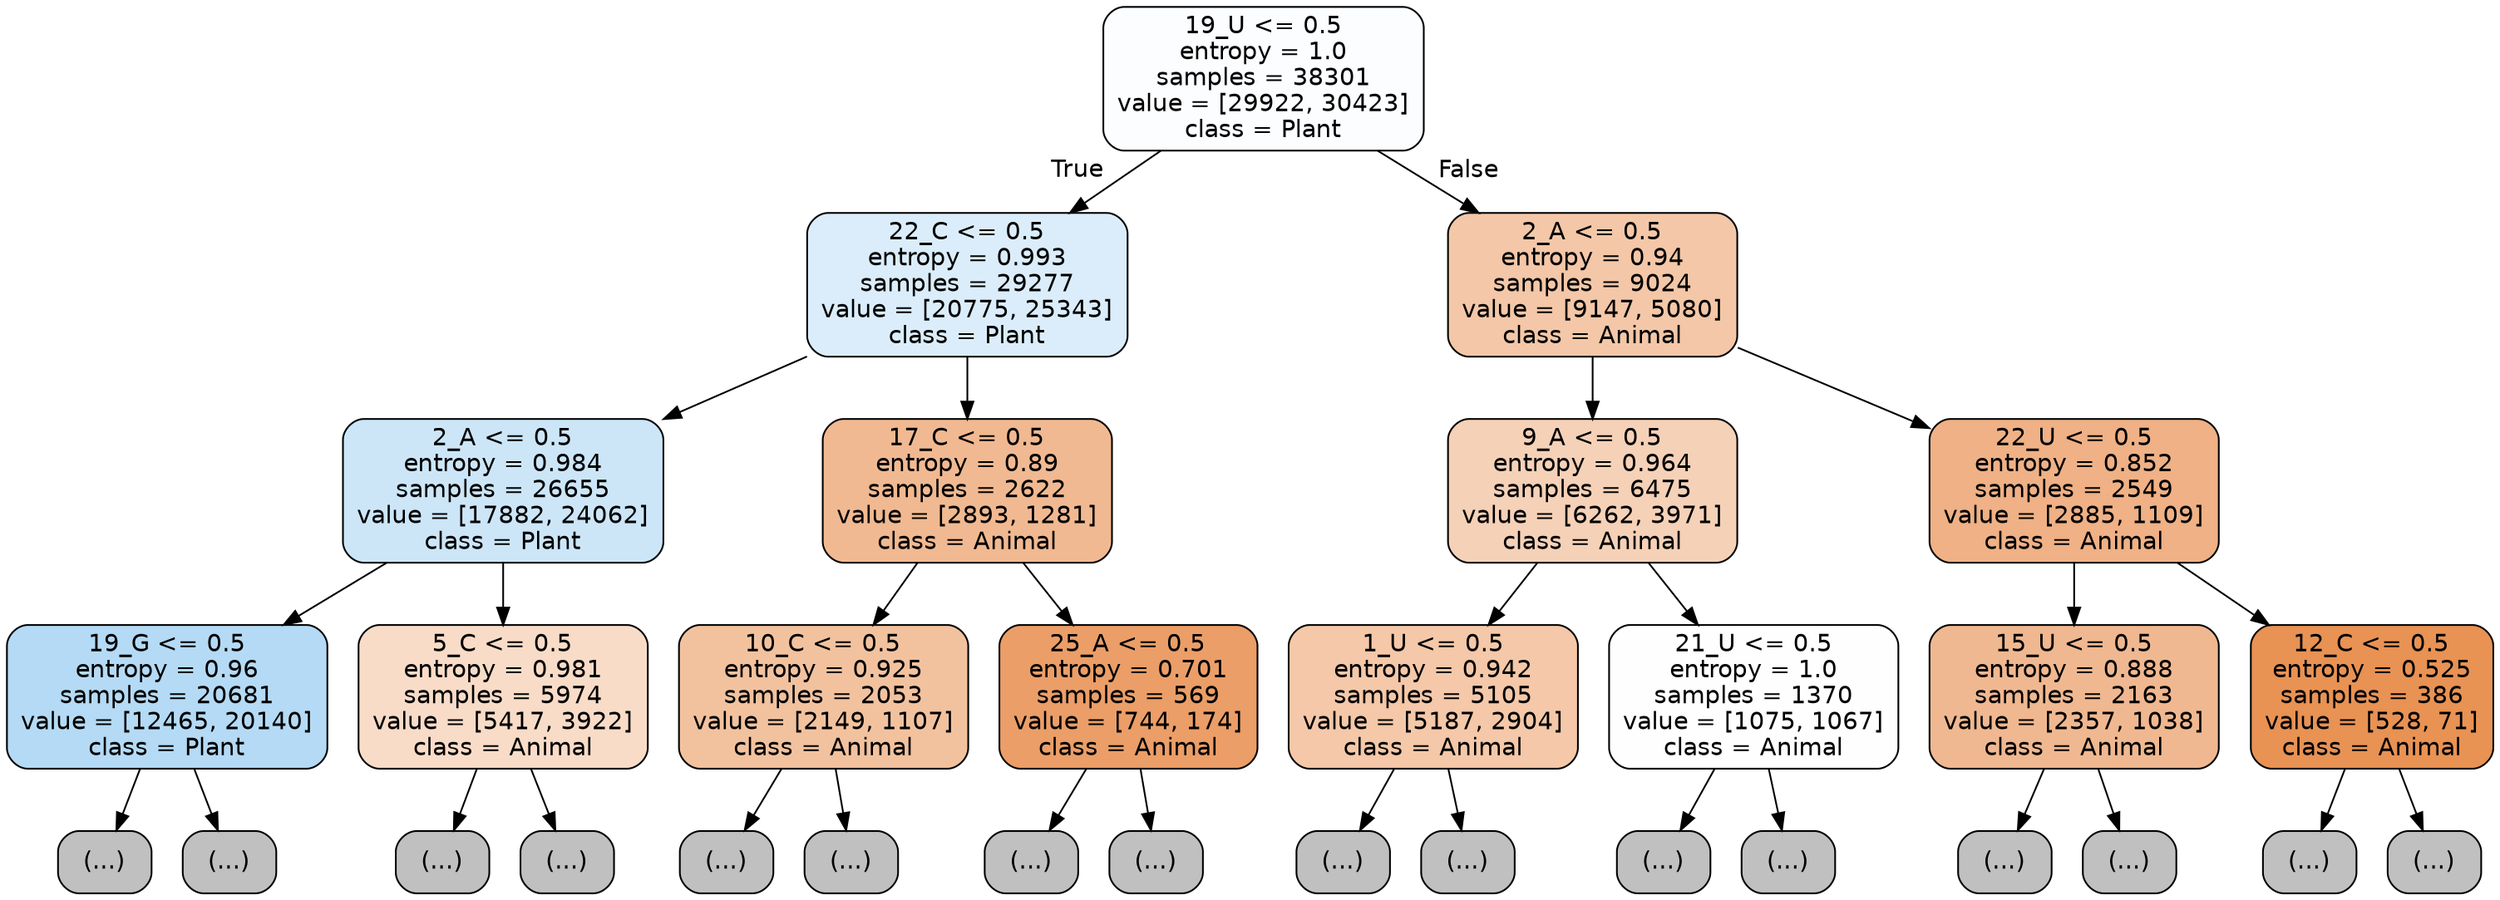 digraph Tree {
node [shape=box, style="filled, rounded", color="black", fontname="helvetica"] ;
edge [fontname="helvetica"] ;
0 [label="19_U <= 0.5\nentropy = 1.0\nsamples = 38301\nvalue = [29922, 30423]\nclass = Plant", fillcolor="#fcfdff"] ;
1 [label="22_C <= 0.5\nentropy = 0.993\nsamples = 29277\nvalue = [20775, 25343]\nclass = Plant", fillcolor="#dbedfa"] ;
0 -> 1 [labeldistance=2.5, labelangle=45, headlabel="True"] ;
2 [label="2_A <= 0.5\nentropy = 0.984\nsamples = 26655\nvalue = [17882, 24062]\nclass = Plant", fillcolor="#cce6f8"] ;
1 -> 2 ;
3 [label="19_G <= 0.5\nentropy = 0.96\nsamples = 20681\nvalue = [12465, 20140]\nclass = Plant", fillcolor="#b4daf5"] ;
2 -> 3 ;
4 [label="(...)", fillcolor="#C0C0C0"] ;
3 -> 4 ;
5635 [label="(...)", fillcolor="#C0C0C0"] ;
3 -> 5635 ;
8554 [label="5_C <= 0.5\nentropy = 0.981\nsamples = 5974\nvalue = [5417, 3922]\nclass = Animal", fillcolor="#f8dcc8"] ;
2 -> 8554 ;
8555 [label="(...)", fillcolor="#C0C0C0"] ;
8554 -> 8555 ;
10588 [label="(...)", fillcolor="#C0C0C0"] ;
8554 -> 10588 ;
11151 [label="17_C <= 0.5\nentropy = 0.89\nsamples = 2622\nvalue = [2893, 1281]\nclass = Animal", fillcolor="#f1b991"] ;
1 -> 11151 ;
11152 [label="10_C <= 0.5\nentropy = 0.925\nsamples = 2053\nvalue = [2149, 1107]\nclass = Animal", fillcolor="#f2c29f"] ;
11151 -> 11152 ;
11153 [label="(...)", fillcolor="#C0C0C0"] ;
11152 -> 11153 ;
12024 [label="(...)", fillcolor="#C0C0C0"] ;
11152 -> 12024 ;
12277 [label="25_A <= 0.5\nentropy = 0.701\nsamples = 569\nvalue = [744, 174]\nclass = Animal", fillcolor="#eb9e67"] ;
11151 -> 12277 ;
12278 [label="(...)", fillcolor="#C0C0C0"] ;
12277 -> 12278 ;
12527 [label="(...)", fillcolor="#C0C0C0"] ;
12277 -> 12527 ;
12528 [label="2_A <= 0.5\nentropy = 0.94\nsamples = 9024\nvalue = [9147, 5080]\nclass = Animal", fillcolor="#f3c7a7"] ;
0 -> 12528 [labeldistance=2.5, labelangle=-45, headlabel="False"] ;
12529 [label="9_A <= 0.5\nentropy = 0.964\nsamples = 6475\nvalue = [6262, 3971]\nclass = Animal", fillcolor="#f5d1b7"] ;
12528 -> 12529 ;
12530 [label="1_U <= 0.5\nentropy = 0.942\nsamples = 5105\nvalue = [5187, 2904]\nclass = Animal", fillcolor="#f4c8a8"] ;
12529 -> 12530 ;
12531 [label="(...)", fillcolor="#C0C0C0"] ;
12530 -> 12531 ;
13848 [label="(...)", fillcolor="#C0C0C0"] ;
12530 -> 13848 ;
14979 [label="21_U <= 0.5\nentropy = 1.0\nsamples = 1370\nvalue = [1075, 1067]\nclass = Animal", fillcolor="#fffefe"] ;
12529 -> 14979 ;
14980 [label="(...)", fillcolor="#C0C0C0"] ;
14979 -> 14980 ;
15589 [label="(...)", fillcolor="#C0C0C0"] ;
14979 -> 15589 ;
15774 [label="22_U <= 0.5\nentropy = 0.852\nsamples = 2549\nvalue = [2885, 1109]\nclass = Animal", fillcolor="#efb185"] ;
12528 -> 15774 ;
15775 [label="15_U <= 0.5\nentropy = 0.888\nsamples = 2163\nvalue = [2357, 1038]\nclass = Animal", fillcolor="#f0b890"] ;
15774 -> 15775 ;
15776 [label="(...)", fillcolor="#C0C0C0"] ;
15775 -> 15776 ;
16565 [label="(...)", fillcolor="#C0C0C0"] ;
15775 -> 16565 ;
16832 [label="12_C <= 0.5\nentropy = 0.525\nsamples = 386\nvalue = [528, 71]\nclass = Animal", fillcolor="#e89254"] ;
15774 -> 16832 ;
16833 [label="(...)", fillcolor="#C0C0C0"] ;
16832 -> 16833 ;
16918 [label="(...)", fillcolor="#C0C0C0"] ;
16832 -> 16918 ;
}